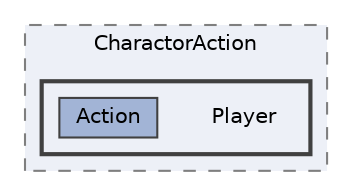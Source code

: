 digraph "002_UI/Prefab/View/CharactorAction/Player"
{
 // LATEX_PDF_SIZE
  bgcolor="transparent";
  edge [fontname=Helvetica,fontsize=10,labelfontname=Helvetica,labelfontsize=10];
  node [fontname=Helvetica,fontsize=10,shape=box,height=0.2,width=0.4];
  compound=true
  subgraph clusterdir_8db6b3d9877ce9dae053068315ad9a62 {
    graph [ bgcolor="#edf0f7", pencolor="grey50", label="CharactorAction", fontname=Helvetica,fontsize=10 style="filled,dashed", URL="dir_8db6b3d9877ce9dae053068315ad9a62.html",tooltip=""]
  subgraph clusterdir_b21bffc110adb34f3669580253994fe6 {
    graph [ bgcolor="#edf0f7", pencolor="grey25", label="", fontname=Helvetica,fontsize=10 style="filled,bold", URL="dir_b21bffc110adb34f3669580253994fe6.html",tooltip=""]
    dir_b21bffc110adb34f3669580253994fe6 [shape=plaintext, label="Player"];
  dir_b06f7ab0b7fdb22878608d2e6c9f161d [label="Action", fillcolor="#a2b4d6", color="grey25", style="filled", URL="dir_b06f7ab0b7fdb22878608d2e6c9f161d.html",tooltip=""];
  }
  }
}
